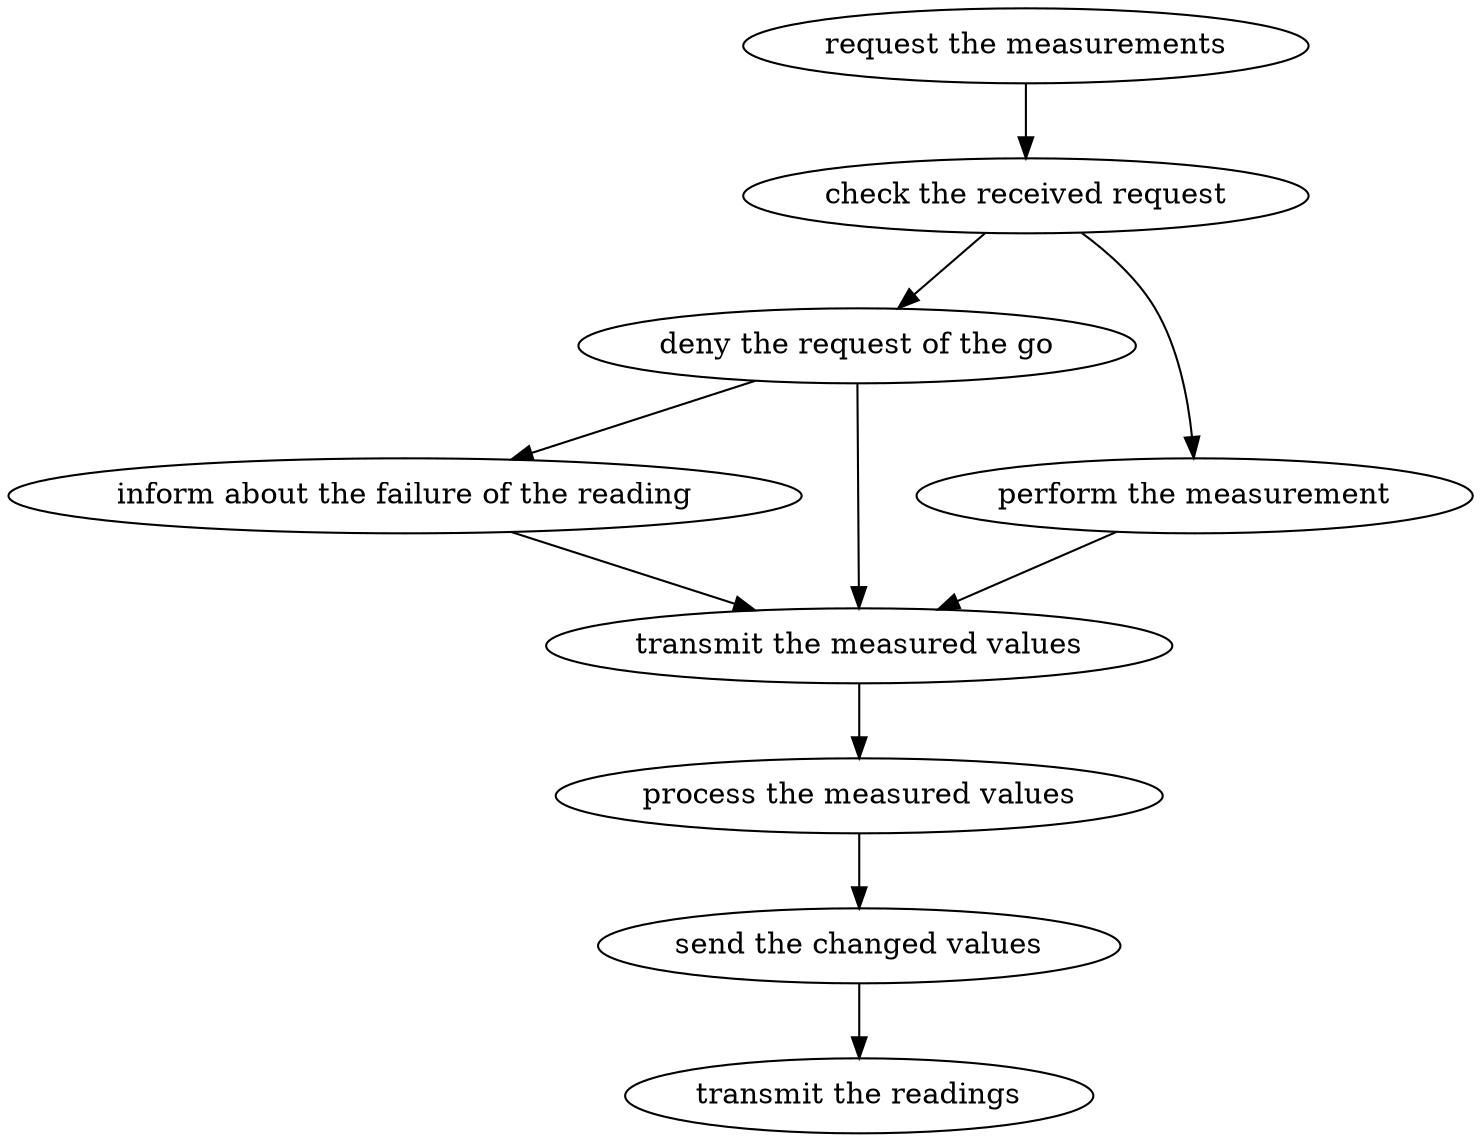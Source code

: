 strict digraph "doc-10.11" {
	graph [name="doc-10.11"];
	"request the measurements"	[attrs="{'type': 'Activity', 'label': 'request the measurements'}"];
	"check the received request"	[attrs="{'type': 'Activity', 'label': 'check the received request'}"];
	"request the measurements" -> "check the received request"	[attrs="{'type': 'flow', 'label': 'flow'}"];
	"deny the request of the go"	[attrs="{'type': 'Activity', 'label': 'deny the request of the go'}"];
	"check the received request" -> "deny the request of the go"	[attrs="{'type': 'flow', 'label': 'flow'}"];
	"perform the measurement"	[attrs="{'type': 'Activity', 'label': 'perform the measurement'}"];
	"check the received request" -> "perform the measurement"	[attrs="{'type': 'flow', 'label': 'flow'}"];
	"inform about the failure of the reading"	[attrs="{'type': 'Activity', 'label': 'inform about the failure of the reading'}"];
	"deny the request of the go" -> "inform about the failure of the reading"	[attrs="{'type': 'flow', 'label': 'flow'}"];
	"transmit the measured values"	[attrs="{'type': 'Activity', 'label': 'transmit the measured values'}"];
	"deny the request of the go" -> "transmit the measured values"	[attrs="{'type': 'flow', 'label': 'flow'}"];
	"perform the measurement" -> "transmit the measured values"	[attrs="{'type': 'flow', 'label': 'flow'}"];
	"inform about the failure of the reading" -> "transmit the measured values"	[attrs="{'type': 'flow', 'label': 'flow'}"];
	"process the measured values"	[attrs="{'type': 'Activity', 'label': 'process the measured values'}"];
	"transmit the measured values" -> "process the measured values"	[attrs="{'type': 'flow', 'label': 'flow'}"];
	"send the changed values"	[attrs="{'type': 'Activity', 'label': 'send the changed values'}"];
	"process the measured values" -> "send the changed values"	[attrs="{'type': 'flow', 'label': 'flow'}"];
	"transmit the readings"	[attrs="{'type': 'Activity', 'label': 'transmit the readings'}"];
	"send the changed values" -> "transmit the readings"	[attrs="{'type': 'flow', 'label': 'flow'}"];
}
